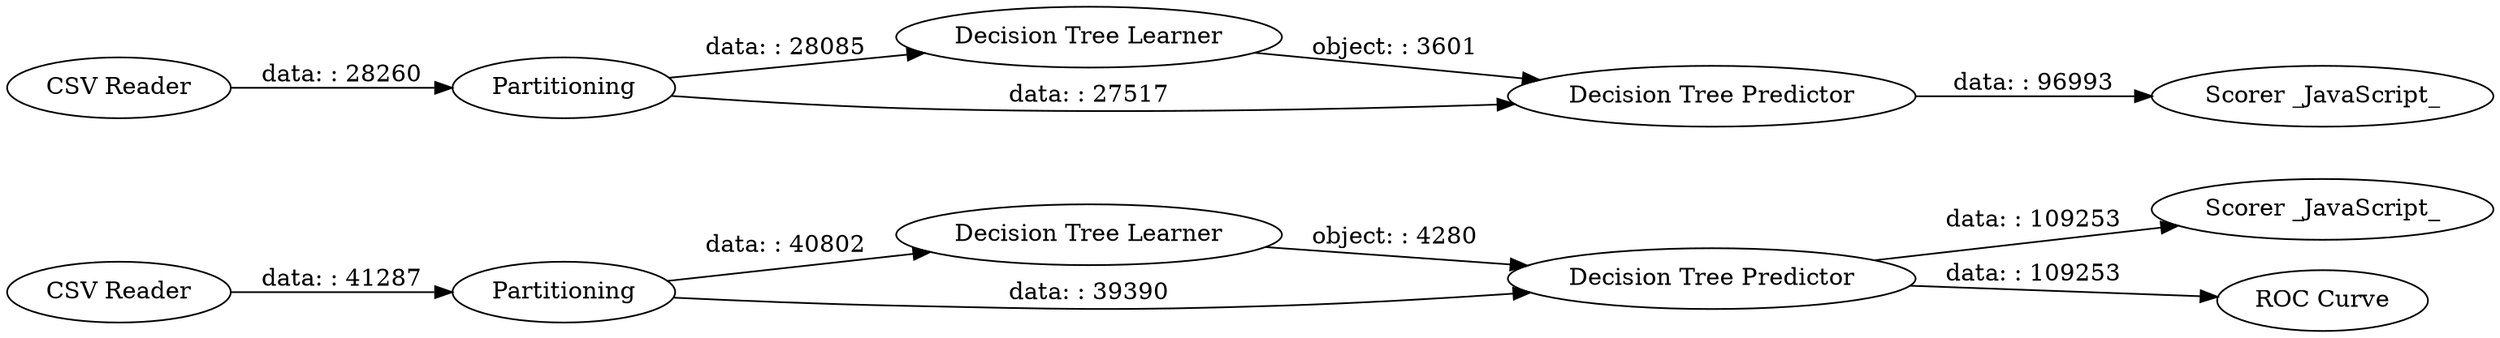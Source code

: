 digraph {
	"-7257419752778394550_4" [label=Partitioning]
	"-7257419752778394550_13" [label="Scorer _JavaScript_"]
	"-7257419752778394550_2" [label="CSV Reader"]
	"-7257419752778394550_5" [label="Decision Tree Learner"]
	"-7257419752778394550_1" [label="CSV Reader"]
	"-7257419752778394550_12" [label="Decision Tree Learner"]
	"-7257419752778394550_9" [label="Decision Tree Predictor"]
	"-7257419752778394550_8" [label="Scorer _JavaScript_"]
	"-7257419752778394550_6" [label="Decision Tree Predictor"]
	"-7257419752778394550_7" [label="ROC Curve"]
	"-7257419752778394550_10" [label=Partitioning]
	"-7257419752778394550_4" -> "-7257419752778394550_5" [label="data: : 40802"]
	"-7257419752778394550_12" -> "-7257419752778394550_9" [label="object: : 3601"]
	"-7257419752778394550_2" -> "-7257419752778394550_10" [label="data: : 28260"]
	"-7257419752778394550_6" -> "-7257419752778394550_7" [label="data: : 109253"]
	"-7257419752778394550_6" -> "-7257419752778394550_8" [label="data: : 109253"]
	"-7257419752778394550_5" -> "-7257419752778394550_6" [label="object: : 4280"]
	"-7257419752778394550_10" -> "-7257419752778394550_12" [label="data: : 28085"]
	"-7257419752778394550_10" -> "-7257419752778394550_9" [label="data: : 27517"]
	"-7257419752778394550_9" -> "-7257419752778394550_13" [label="data: : 96993"]
	"-7257419752778394550_1" -> "-7257419752778394550_4" [label="data: : 41287"]
	"-7257419752778394550_4" -> "-7257419752778394550_6" [label="data: : 39390"]
	rankdir=LR
}
